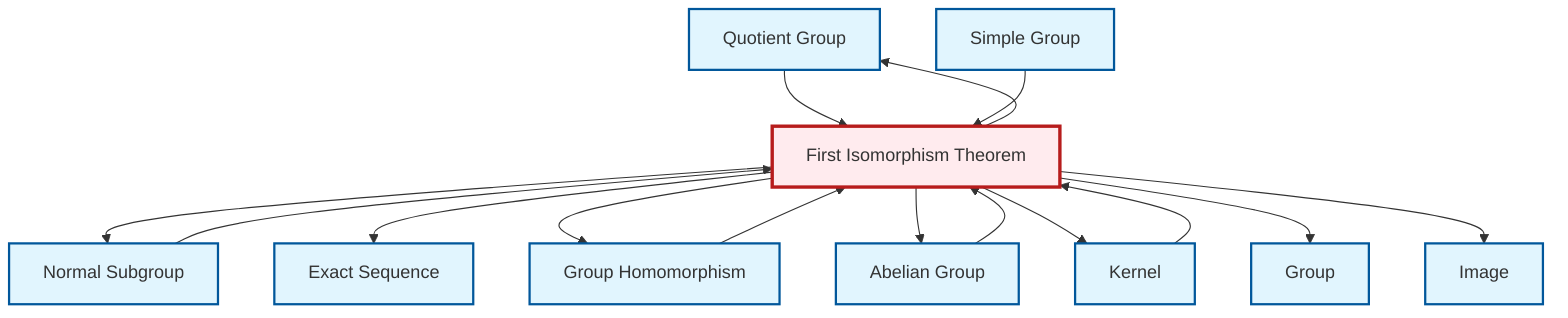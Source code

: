 graph TD
    classDef definition fill:#e1f5fe,stroke:#01579b,stroke-width:2px
    classDef theorem fill:#f3e5f5,stroke:#4a148c,stroke-width:2px
    classDef axiom fill:#fff3e0,stroke:#e65100,stroke-width:2px
    classDef example fill:#e8f5e9,stroke:#1b5e20,stroke-width:2px
    classDef current fill:#ffebee,stroke:#b71c1c,stroke-width:3px
    def-quotient-group["Quotient Group"]:::definition
    def-image["Image"]:::definition
    def-normal-subgroup["Normal Subgroup"]:::definition
    def-abelian-group["Abelian Group"]:::definition
    def-simple-group["Simple Group"]:::definition
    def-kernel["Kernel"]:::definition
    def-group["Group"]:::definition
    def-homomorphism["Group Homomorphism"]:::definition
    def-exact-sequence["Exact Sequence"]:::definition
    thm-first-isomorphism["First Isomorphism Theorem"]:::theorem
    thm-first-isomorphism --> def-normal-subgroup
    thm-first-isomorphism --> def-exact-sequence
    def-kernel --> thm-first-isomorphism
    thm-first-isomorphism --> def-homomorphism
    thm-first-isomorphism --> def-quotient-group
    def-quotient-group --> thm-first-isomorphism
    def-homomorphism --> thm-first-isomorphism
    def-simple-group --> thm-first-isomorphism
    thm-first-isomorphism --> def-abelian-group
    thm-first-isomorphism --> def-kernel
    thm-first-isomorphism --> def-group
    def-normal-subgroup --> thm-first-isomorphism
    def-abelian-group --> thm-first-isomorphism
    thm-first-isomorphism --> def-image
    class thm-first-isomorphism current